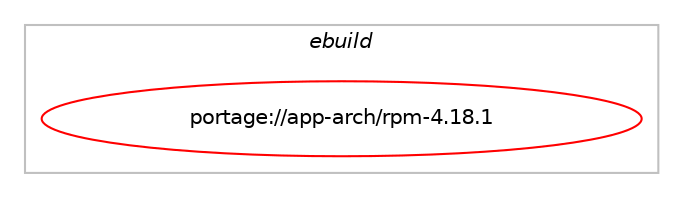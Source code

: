 digraph prolog {

# *************
# Graph options
# *************

newrank=true;
concentrate=true;
compound=true;
graph [rankdir=LR,fontname=Helvetica,fontsize=10,ranksep=1.5];#, ranksep=2.5, nodesep=0.2];
edge  [arrowhead=vee];
node  [fontname=Helvetica,fontsize=10];

# **********
# The ebuild
# **********

subgraph cluster_leftcol {
color=gray;
label=<<i>ebuild</i>>;
id [label="portage://app-arch/rpm-4.18.1", color=red, width=4, href="../app-arch/rpm-4.18.1.svg"];
}

# ****************
# The dependencies
# ****************

subgraph cluster_midcol {
color=gray;
label=<<i>dependencies</i>>;
subgraph cluster_compile {
fillcolor="#eeeeee";
style=filled;
label=<<i>compile</i>>;
# *** BEGIN UNKNOWN DEPENDENCY TYPE (TODO) ***
# id -> equal(use_conditional_group(positive,acl,portage://app-arch/rpm-4.18.1,[package_dependency(portage://app-arch/rpm-4.18.1,install,no,virtual,acl,none,[,,],[],[])]))
# *** END UNKNOWN DEPENDENCY TYPE (TODO) ***

# *** BEGIN UNKNOWN DEPENDENCY TYPE (TODO) ***
# id -> equal(use_conditional_group(positive,audit,portage://app-arch/rpm-4.18.1,[package_dependency(portage://app-arch/rpm-4.18.1,install,no,sys-process,audit,none,[,,],[],[])]))
# *** END UNKNOWN DEPENDENCY TYPE (TODO) ***

# *** BEGIN UNKNOWN DEPENDENCY TYPE (TODO) ***
# id -> equal(use_conditional_group(positive,caps,portage://app-arch/rpm-4.18.1,[package_dependency(portage://app-arch/rpm-4.18.1,install,no,sys-libs,libcap,greaterequal,[2.0,,,2.0],[],[])]))
# *** END UNKNOWN DEPENDENCY TYPE (TODO) ***

# *** BEGIN UNKNOWN DEPENDENCY TYPE (TODO) ***
# id -> equal(use_conditional_group(positive,dbus,portage://app-arch/rpm-4.18.1,[package_dependency(portage://app-arch/rpm-4.18.1,install,no,sys-apps,dbus,none,[,,],[],[])]))
# *** END UNKNOWN DEPENDENCY TYPE (TODO) ***

# *** BEGIN UNKNOWN DEPENDENCY TYPE (TODO) ***
# id -> equal(use_conditional_group(positive,lua_single_target_lua5-3,portage://app-arch/rpm-4.18.1,[package_dependency(portage://app-arch/rpm-4.18.1,install,no,dev-lang,lua,none,[,,],[slot(5.3)],[])]))
# *** END UNKNOWN DEPENDENCY TYPE (TODO) ***

# *** BEGIN UNKNOWN DEPENDENCY TYPE (TODO) ***
# id -> equal(use_conditional_group(positive,lua_single_target_lua5-4,portage://app-arch/rpm-4.18.1,[package_dependency(portage://app-arch/rpm-4.18.1,install,no,dev-lang,lua,none,[,,],[slot(5.4)],[])]))
# *** END UNKNOWN DEPENDENCY TYPE (TODO) ***

# *** BEGIN UNKNOWN DEPENDENCY TYPE (TODO) ***
# id -> equal(use_conditional_group(positive,nls,portage://app-arch/rpm-4.18.1,[package_dependency(portage://app-arch/rpm-4.18.1,install,no,virtual,libintl,none,[,,],[],[])]))
# *** END UNKNOWN DEPENDENCY TYPE (TODO) ***

# *** BEGIN UNKNOWN DEPENDENCY TYPE (TODO) ***
# id -> equal(use_conditional_group(positive,python,portage://app-arch/rpm-4.18.1,[use_conditional_group(positive,python_single_target_python3_10,portage://app-arch/rpm-4.18.1,[package_dependency(portage://app-arch/rpm-4.18.1,install,no,dev-lang,python,none,[,,],[slot(3.10)],[])]),use_conditional_group(positive,python_single_target_python3_11,portage://app-arch/rpm-4.18.1,[package_dependency(portage://app-arch/rpm-4.18.1,install,no,dev-lang,python,none,[,,],[slot(3.11)],[])])]))
# *** END UNKNOWN DEPENDENCY TYPE (TODO) ***

# *** BEGIN UNKNOWN DEPENDENCY TYPE (TODO) ***
# id -> equal(use_conditional_group(positive,readline,portage://app-arch/rpm-4.18.1,[package_dependency(portage://app-arch/rpm-4.18.1,install,no,sys-libs,readline,none,[,,],any_same_slot,[])]))
# *** END UNKNOWN DEPENDENCY TYPE (TODO) ***

# *** BEGIN UNKNOWN DEPENDENCY TYPE (TODO) ***
# id -> equal(use_conditional_group(positive,sqlite,portage://app-arch/rpm-4.18.1,[package_dependency(portage://app-arch/rpm-4.18.1,install,no,dev-db,sqlite,none,[,,],[slot(3)],[])]))
# *** END UNKNOWN DEPENDENCY TYPE (TODO) ***

# *** BEGIN UNKNOWN DEPENDENCY TYPE (TODO) ***
# id -> equal(use_conditional_group(positive,zstd,portage://app-arch/rpm-4.18.1,[package_dependency(portage://app-arch/rpm-4.18.1,install,no,app-arch,zstd,none,[,,],any_same_slot,[])]))
# *** END UNKNOWN DEPENDENCY TYPE (TODO) ***

# *** BEGIN UNKNOWN DEPENDENCY TYPE (TODO) ***
# id -> equal(package_dependency(portage://app-arch/rpm-4.18.1,install,no,app-arch,bzip2,greaterequal,[1.0.1,,,1.0.1],[],[]))
# *** END UNKNOWN DEPENDENCY TYPE (TODO) ***

# *** BEGIN UNKNOWN DEPENDENCY TYPE (TODO) ***
# id -> equal(package_dependency(portage://app-arch/rpm-4.18.1,install,no,app-arch,libarchive,none,[,,],any_same_slot,[]))
# *** END UNKNOWN DEPENDENCY TYPE (TODO) ***

# *** BEGIN UNKNOWN DEPENDENCY TYPE (TODO) ***
# id -> equal(package_dependency(portage://app-arch/rpm-4.18.1,install,no,app-arch,xz-utils,none,[,,],[],[]))
# *** END UNKNOWN DEPENDENCY TYPE (TODO) ***

# *** BEGIN UNKNOWN DEPENDENCY TYPE (TODO) ***
# id -> equal(package_dependency(portage://app-arch/rpm-4.18.1,install,no,app-crypt,gnupg,greaterequal,[1.2,,,1.2],[],[]))
# *** END UNKNOWN DEPENDENCY TYPE (TODO) ***

# *** BEGIN UNKNOWN DEPENDENCY TYPE (TODO) ***
# id -> equal(package_dependency(portage://app-arch/rpm-4.18.1,install,no,dev-lang,perl,greaterequal,[5.38.2,,-r3,5.38.2-r3],[],[use(equal(perl_features_debug),none),use(equal(perl_features_ithreads),none),use(equal(perl_features_quadmath),none)]))
# *** END UNKNOWN DEPENDENCY TYPE (TODO) ***

# *** BEGIN UNKNOWN DEPENDENCY TYPE (TODO) ***
# id -> equal(package_dependency(portage://app-arch/rpm-4.18.1,install,no,dev-lang,perl,greaterequal,[5.8.8,,,5.8.8],[],[]))
# *** END UNKNOWN DEPENDENCY TYPE (TODO) ***

# *** BEGIN UNKNOWN DEPENDENCY TYPE (TODO) ***
# id -> equal(package_dependency(portage://app-arch/rpm-4.18.1,install,no,dev-libs,elfutils,none,[,,],[],[]))
# *** END UNKNOWN DEPENDENCY TYPE (TODO) ***

# *** BEGIN UNKNOWN DEPENDENCY TYPE (TODO) ***
# id -> equal(package_dependency(portage://app-arch/rpm-4.18.1,install,no,dev-libs,libgcrypt,none,[,,],any_same_slot,[]))
# *** END UNKNOWN DEPENDENCY TYPE (TODO) ***

# *** BEGIN UNKNOWN DEPENDENCY TYPE (TODO) ***
# id -> equal(package_dependency(portage://app-arch/rpm-4.18.1,install,no,dev-libs,popt,greaterequal,[1.7,,,1.7],[],[]))
# *** END UNKNOWN DEPENDENCY TYPE (TODO) ***

# *** BEGIN UNKNOWN DEPENDENCY TYPE (TODO) ***
# id -> equal(package_dependency(portage://app-arch/rpm-4.18.1,install,no,sys-apps,file,none,[,,],[],[]))
# *** END UNKNOWN DEPENDENCY TYPE (TODO) ***

# *** BEGIN UNKNOWN DEPENDENCY TYPE (TODO) ***
# id -> equal(package_dependency(portage://app-arch/rpm-4.18.1,install,no,sys-libs,zlib,greaterequal,[1.2.3,,-r1,1.2.3-r1],[],[]))
# *** END UNKNOWN DEPENDENCY TYPE (TODO) ***

# *** BEGIN UNKNOWN DEPENDENCY TYPE (TODO) ***
# id -> equal(package_dependency(portage://app-arch/rpm-4.18.1,install,no,virtual,libintl,none,[,,],[],[]))
# *** END UNKNOWN DEPENDENCY TYPE (TODO) ***

# *** BEGIN UNKNOWN DEPENDENCY TYPE (TODO) ***
# id -> equal(package_dependency(portage://app-arch/rpm-4.18.1,install,weak,app-arch,rpm5,none,[,,],[],[]))
# *** END UNKNOWN DEPENDENCY TYPE (TODO) ***

}
subgraph cluster_compileandrun {
fillcolor="#eeeeee";
style=filled;
label=<<i>compile and run</i>>;
}
subgraph cluster_run {
fillcolor="#eeeeee";
style=filled;
label=<<i>run</i>>;
# *** BEGIN UNKNOWN DEPENDENCY TYPE (TODO) ***
# id -> equal(use_conditional_group(positive,acl,portage://app-arch/rpm-4.18.1,[package_dependency(portage://app-arch/rpm-4.18.1,run,no,virtual,acl,none,[,,],[],[])]))
# *** END UNKNOWN DEPENDENCY TYPE (TODO) ***

# *** BEGIN UNKNOWN DEPENDENCY TYPE (TODO) ***
# id -> equal(use_conditional_group(positive,audit,portage://app-arch/rpm-4.18.1,[package_dependency(portage://app-arch/rpm-4.18.1,run,no,sys-process,audit,none,[,,],[],[])]))
# *** END UNKNOWN DEPENDENCY TYPE (TODO) ***

# *** BEGIN UNKNOWN DEPENDENCY TYPE (TODO) ***
# id -> equal(use_conditional_group(positive,caps,portage://app-arch/rpm-4.18.1,[package_dependency(portage://app-arch/rpm-4.18.1,run,no,sys-libs,libcap,greaterequal,[2.0,,,2.0],[],[])]))
# *** END UNKNOWN DEPENDENCY TYPE (TODO) ***

# *** BEGIN UNKNOWN DEPENDENCY TYPE (TODO) ***
# id -> equal(use_conditional_group(positive,dbus,portage://app-arch/rpm-4.18.1,[package_dependency(portage://app-arch/rpm-4.18.1,run,no,sys-apps,dbus,none,[,,],[],[])]))
# *** END UNKNOWN DEPENDENCY TYPE (TODO) ***

# *** BEGIN UNKNOWN DEPENDENCY TYPE (TODO) ***
# id -> equal(use_conditional_group(positive,lua_single_target_lua5-3,portage://app-arch/rpm-4.18.1,[package_dependency(portage://app-arch/rpm-4.18.1,run,no,dev-lang,lua,none,[,,],[slot(5.3)],[])]))
# *** END UNKNOWN DEPENDENCY TYPE (TODO) ***

# *** BEGIN UNKNOWN DEPENDENCY TYPE (TODO) ***
# id -> equal(use_conditional_group(positive,lua_single_target_lua5-4,portage://app-arch/rpm-4.18.1,[package_dependency(portage://app-arch/rpm-4.18.1,run,no,dev-lang,lua,none,[,,],[slot(5.4)],[])]))
# *** END UNKNOWN DEPENDENCY TYPE (TODO) ***

# *** BEGIN UNKNOWN DEPENDENCY TYPE (TODO) ***
# id -> equal(use_conditional_group(positive,nls,portage://app-arch/rpm-4.18.1,[package_dependency(portage://app-arch/rpm-4.18.1,run,no,virtual,libintl,none,[,,],[],[])]))
# *** END UNKNOWN DEPENDENCY TYPE (TODO) ***

# *** BEGIN UNKNOWN DEPENDENCY TYPE (TODO) ***
# id -> equal(use_conditional_group(positive,python,portage://app-arch/rpm-4.18.1,[use_conditional_group(positive,python_single_target_python3_10,portage://app-arch/rpm-4.18.1,[package_dependency(portage://app-arch/rpm-4.18.1,run,no,dev-lang,python,none,[,,],[slot(3.10)],[])]),use_conditional_group(positive,python_single_target_python3_11,portage://app-arch/rpm-4.18.1,[package_dependency(portage://app-arch/rpm-4.18.1,run,no,dev-lang,python,none,[,,],[slot(3.11)],[])])]))
# *** END UNKNOWN DEPENDENCY TYPE (TODO) ***

# *** BEGIN UNKNOWN DEPENDENCY TYPE (TODO) ***
# id -> equal(use_conditional_group(positive,readline,portage://app-arch/rpm-4.18.1,[package_dependency(portage://app-arch/rpm-4.18.1,run,no,sys-libs,readline,none,[,,],any_same_slot,[])]))
# *** END UNKNOWN DEPENDENCY TYPE (TODO) ***

# *** BEGIN UNKNOWN DEPENDENCY TYPE (TODO) ***
# id -> equal(use_conditional_group(positive,selinux,portage://app-arch/rpm-4.18.1,[package_dependency(portage://app-arch/rpm-4.18.1,run,no,sec-policy,selinux-rpm,none,[,,],[],[])]))
# *** END UNKNOWN DEPENDENCY TYPE (TODO) ***

# *** BEGIN UNKNOWN DEPENDENCY TYPE (TODO) ***
# id -> equal(use_conditional_group(positive,sqlite,portage://app-arch/rpm-4.18.1,[package_dependency(portage://app-arch/rpm-4.18.1,run,no,dev-db,sqlite,none,[,,],[slot(3)],[])]))
# *** END UNKNOWN DEPENDENCY TYPE (TODO) ***

# *** BEGIN UNKNOWN DEPENDENCY TYPE (TODO) ***
# id -> equal(use_conditional_group(positive,zstd,portage://app-arch/rpm-4.18.1,[package_dependency(portage://app-arch/rpm-4.18.1,run,no,app-arch,zstd,none,[,,],any_same_slot,[])]))
# *** END UNKNOWN DEPENDENCY TYPE (TODO) ***

# *** BEGIN UNKNOWN DEPENDENCY TYPE (TODO) ***
# id -> equal(package_dependency(portage://app-arch/rpm-4.18.1,run,no,app-arch,bzip2,greaterequal,[1.0.1,,,1.0.1],[],[]))
# *** END UNKNOWN DEPENDENCY TYPE (TODO) ***

# *** BEGIN UNKNOWN DEPENDENCY TYPE (TODO) ***
# id -> equal(package_dependency(portage://app-arch/rpm-4.18.1,run,no,app-arch,libarchive,none,[,,],any_same_slot,[]))
# *** END UNKNOWN DEPENDENCY TYPE (TODO) ***

# *** BEGIN UNKNOWN DEPENDENCY TYPE (TODO) ***
# id -> equal(package_dependency(portage://app-arch/rpm-4.18.1,run,no,app-arch,xz-utils,none,[,,],[],[]))
# *** END UNKNOWN DEPENDENCY TYPE (TODO) ***

# *** BEGIN UNKNOWN DEPENDENCY TYPE (TODO) ***
# id -> equal(package_dependency(portage://app-arch/rpm-4.18.1,run,no,app-crypt,gnupg,greaterequal,[1.2,,,1.2],[],[]))
# *** END UNKNOWN DEPENDENCY TYPE (TODO) ***

# *** BEGIN UNKNOWN DEPENDENCY TYPE (TODO) ***
# id -> equal(package_dependency(portage://app-arch/rpm-4.18.1,run,no,dev-lang,perl,greaterequal,[5.38.2,,-r3,5.38.2-r3],[],[use(equal(perl_features_debug),none),use(equal(perl_features_ithreads),none),use(equal(perl_features_quadmath),none)]))
# *** END UNKNOWN DEPENDENCY TYPE (TODO) ***

# *** BEGIN UNKNOWN DEPENDENCY TYPE (TODO) ***
# id -> equal(package_dependency(portage://app-arch/rpm-4.18.1,run,no,dev-lang,perl,greaterequal,[5.8.8,,,5.8.8],[],[]))
# *** END UNKNOWN DEPENDENCY TYPE (TODO) ***

# *** BEGIN UNKNOWN DEPENDENCY TYPE (TODO) ***
# id -> equal(package_dependency(portage://app-arch/rpm-4.18.1,run,no,dev-lang,perl,none,[,,],any_same_slot,[]))
# *** END UNKNOWN DEPENDENCY TYPE (TODO) ***

# *** BEGIN UNKNOWN DEPENDENCY TYPE (TODO) ***
# id -> equal(package_dependency(portage://app-arch/rpm-4.18.1,run,no,dev-libs,elfutils,none,[,,],[],[]))
# *** END UNKNOWN DEPENDENCY TYPE (TODO) ***

# *** BEGIN UNKNOWN DEPENDENCY TYPE (TODO) ***
# id -> equal(package_dependency(portage://app-arch/rpm-4.18.1,run,no,dev-libs,libgcrypt,none,[,,],any_same_slot,[]))
# *** END UNKNOWN DEPENDENCY TYPE (TODO) ***

# *** BEGIN UNKNOWN DEPENDENCY TYPE (TODO) ***
# id -> equal(package_dependency(portage://app-arch/rpm-4.18.1,run,no,dev-libs,popt,greaterequal,[1.7,,,1.7],[],[]))
# *** END UNKNOWN DEPENDENCY TYPE (TODO) ***

# *** BEGIN UNKNOWN DEPENDENCY TYPE (TODO) ***
# id -> equal(package_dependency(portage://app-arch/rpm-4.18.1,run,no,sys-apps,file,none,[,,],[],[]))
# *** END UNKNOWN DEPENDENCY TYPE (TODO) ***

# *** BEGIN UNKNOWN DEPENDENCY TYPE (TODO) ***
# id -> equal(package_dependency(portage://app-arch/rpm-4.18.1,run,no,sys-libs,zlib,greaterequal,[1.2.3,,-r1,1.2.3-r1],[],[]))
# *** END UNKNOWN DEPENDENCY TYPE (TODO) ***

# *** BEGIN UNKNOWN DEPENDENCY TYPE (TODO) ***
# id -> equal(package_dependency(portage://app-arch/rpm-4.18.1,run,no,virtual,libintl,none,[,,],[],[]))
# *** END UNKNOWN DEPENDENCY TYPE (TODO) ***

# *** BEGIN UNKNOWN DEPENDENCY TYPE (TODO) ***
# id -> equal(package_dependency(portage://app-arch/rpm-4.18.1,run,weak,app-arch,rpm5,none,[,,],[],[]))
# *** END UNKNOWN DEPENDENCY TYPE (TODO) ***

}
}

# **************
# The candidates
# **************

subgraph cluster_choices {
rank=same;
color=gray;
label=<<i>candidates</i>>;

}

}
